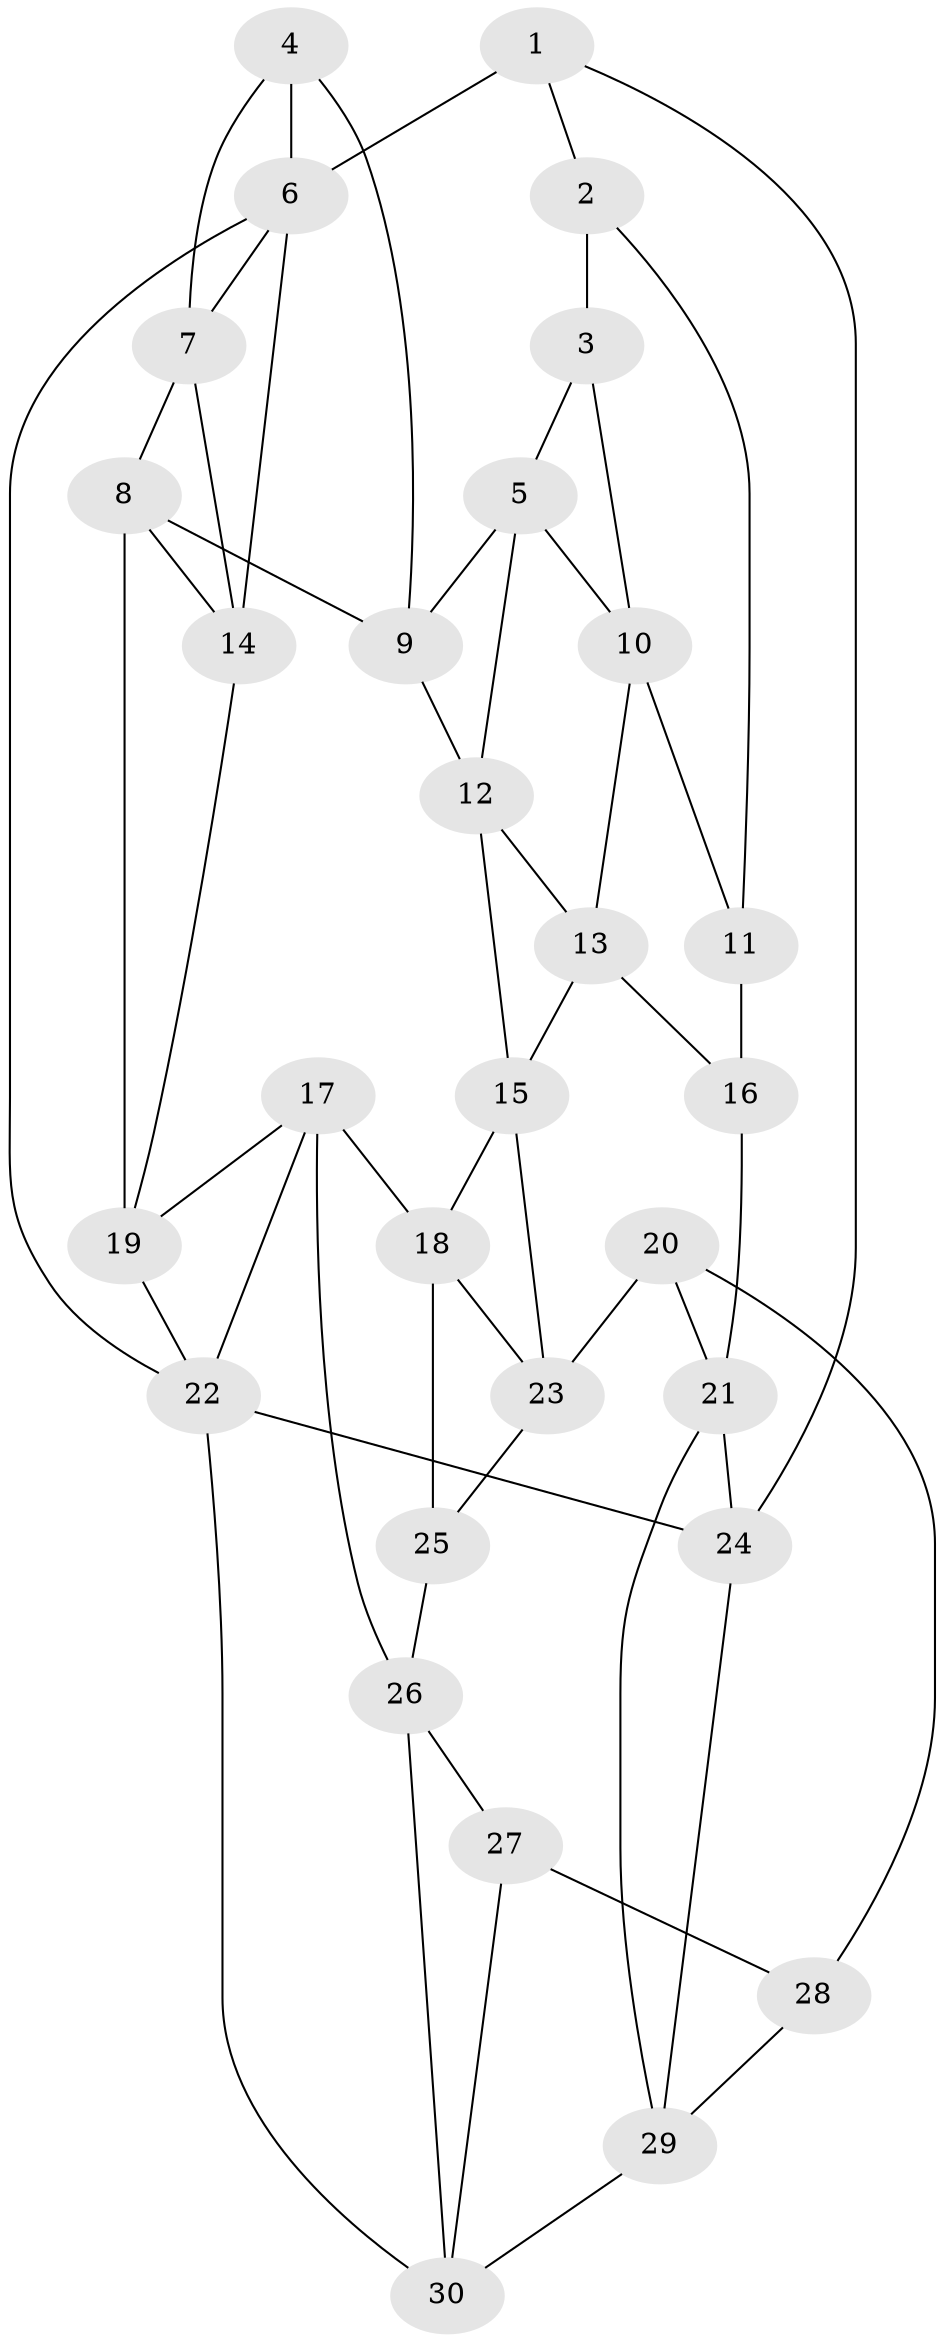// original degree distribution, {3: 0.03636363636363636, 6: 0.2, 5: 0.509090909090909, 4: 0.2545454545454545}
// Generated by graph-tools (version 1.1) at 2025/27/03/09/25 03:27:06]
// undirected, 30 vertices, 56 edges
graph export_dot {
graph [start="1"]
  node [color=gray90,style=filled];
  1;
  2;
  3;
  4;
  5;
  6;
  7;
  8;
  9;
  10;
  11;
  12;
  13;
  14;
  15;
  16;
  17;
  18;
  19;
  20;
  21;
  22;
  23;
  24;
  25;
  26;
  27;
  28;
  29;
  30;
  1 -- 2 [weight=1.0];
  1 -- 6 [weight=2.0];
  1 -- 24 [weight=1.0];
  2 -- 3 [weight=1.0];
  2 -- 11 [weight=1.0];
  3 -- 5 [weight=1.0];
  3 -- 10 [weight=1.0];
  4 -- 6 [weight=1.0];
  4 -- 7 [weight=1.0];
  4 -- 9 [weight=1.0];
  5 -- 9 [weight=1.0];
  5 -- 10 [weight=1.0];
  5 -- 12 [weight=1.0];
  6 -- 7 [weight=1.0];
  6 -- 14 [weight=1.0];
  6 -- 22 [weight=1.0];
  7 -- 8 [weight=1.0];
  7 -- 14 [weight=1.0];
  8 -- 9 [weight=1.0];
  8 -- 14 [weight=1.0];
  8 -- 19 [weight=1.0];
  9 -- 12 [weight=1.0];
  10 -- 11 [weight=1.0];
  10 -- 13 [weight=1.0];
  11 -- 16 [weight=2.0];
  12 -- 13 [weight=1.0];
  12 -- 15 [weight=1.0];
  13 -- 15 [weight=1.0];
  13 -- 16 [weight=1.0];
  14 -- 19 [weight=1.0];
  15 -- 18 [weight=1.0];
  15 -- 23 [weight=1.0];
  16 -- 21 [weight=1.0];
  17 -- 18 [weight=1.0];
  17 -- 19 [weight=1.0];
  17 -- 22 [weight=1.0];
  17 -- 26 [weight=1.0];
  18 -- 23 [weight=1.0];
  18 -- 25 [weight=1.0];
  19 -- 22 [weight=1.0];
  20 -- 21 [weight=1.0];
  20 -- 23 [weight=1.0];
  20 -- 28 [weight=1.0];
  21 -- 24 [weight=1.0];
  21 -- 29 [weight=1.0];
  22 -- 24 [weight=1.0];
  22 -- 30 [weight=1.0];
  23 -- 25 [weight=1.0];
  24 -- 29 [weight=1.0];
  25 -- 26 [weight=1.0];
  26 -- 27 [weight=1.0];
  26 -- 30 [weight=1.0];
  27 -- 28 [weight=2.0];
  27 -- 30 [weight=1.0];
  28 -- 29 [weight=1.0];
  29 -- 30 [weight=1.0];
}
